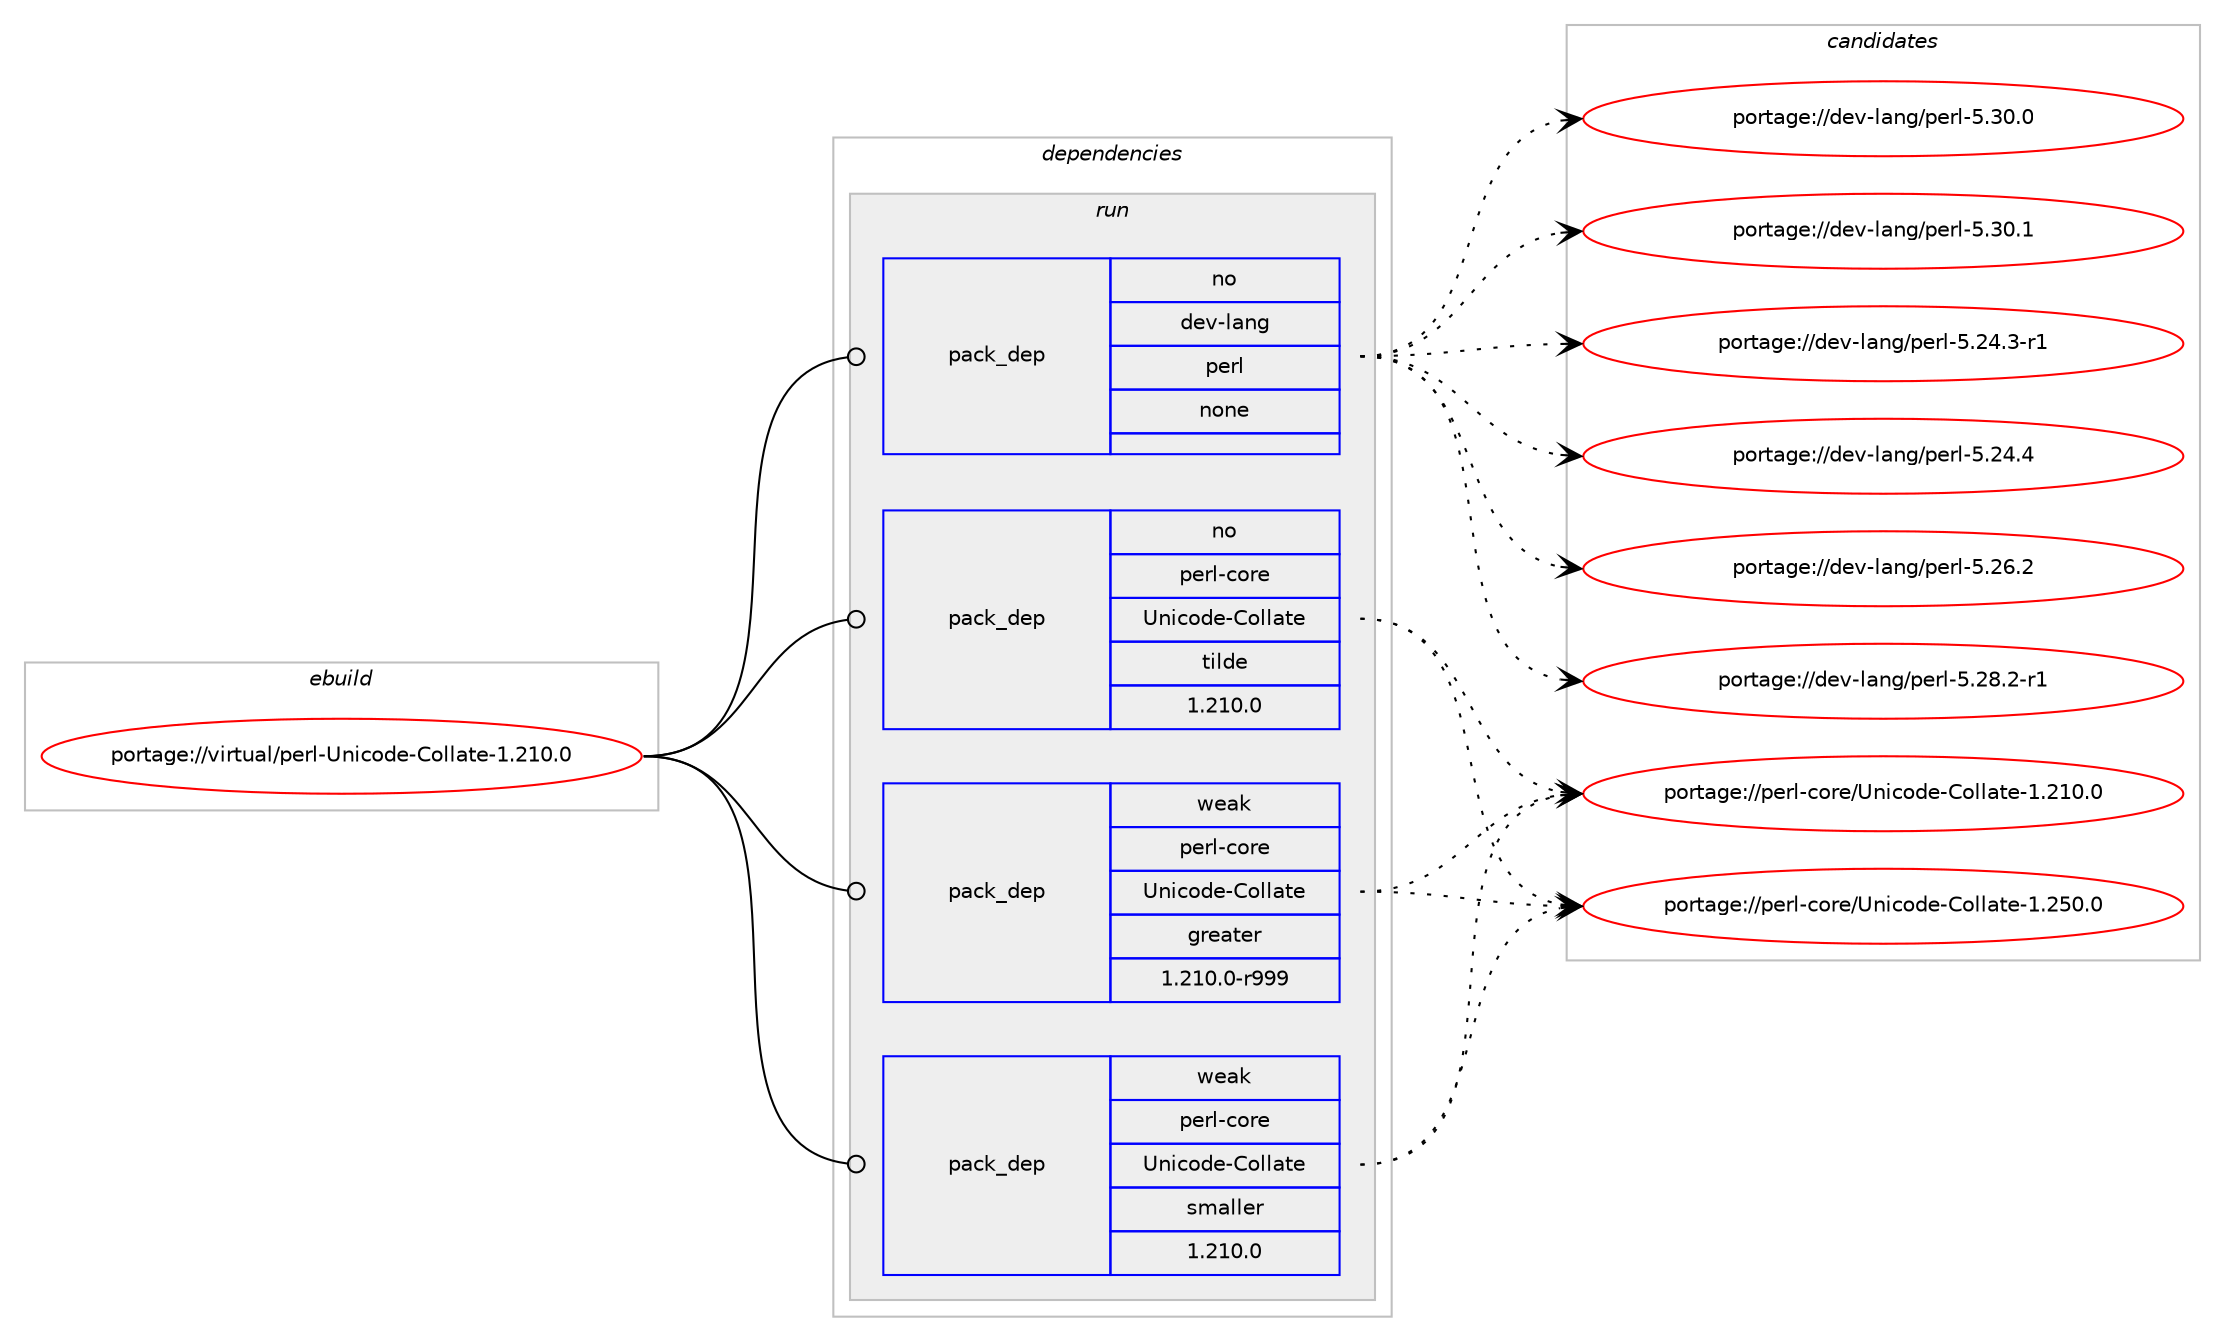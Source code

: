 digraph prolog {

# *************
# Graph options
# *************

newrank=true;
concentrate=true;
compound=true;
graph [rankdir=LR,fontname=Helvetica,fontsize=10,ranksep=1.5];#, ranksep=2.5, nodesep=0.2];
edge  [arrowhead=vee];
node  [fontname=Helvetica,fontsize=10];

# **********
# The ebuild
# **********

subgraph cluster_leftcol {
color=gray;
rank=same;
label=<<i>ebuild</i>>;
id [label="portage://virtual/perl-Unicode-Collate-1.210.0", color=red, width=4, href="../virtual/perl-Unicode-Collate-1.210.0.svg"];
}

# ****************
# The dependencies
# ****************

subgraph cluster_midcol {
color=gray;
label=<<i>dependencies</i>>;
subgraph cluster_compile {
fillcolor="#eeeeee";
style=filled;
label=<<i>compile</i>>;
}
subgraph cluster_compileandrun {
fillcolor="#eeeeee";
style=filled;
label=<<i>compile and run</i>>;
}
subgraph cluster_run {
fillcolor="#eeeeee";
style=filled;
label=<<i>run</i>>;
subgraph pack322890 {
dependency435507 [label=<<TABLE BORDER="0" CELLBORDER="1" CELLSPACING="0" CELLPADDING="4" WIDTH="220"><TR><TD ROWSPAN="6" CELLPADDING="30">pack_dep</TD></TR><TR><TD WIDTH="110">no</TD></TR><TR><TD>dev-lang</TD></TR><TR><TD>perl</TD></TR><TR><TD>none</TD></TR><TR><TD></TD></TR></TABLE>>, shape=none, color=blue];
}
id:e -> dependency435507:w [weight=20,style="solid",arrowhead="odot"];
subgraph pack322891 {
dependency435508 [label=<<TABLE BORDER="0" CELLBORDER="1" CELLSPACING="0" CELLPADDING="4" WIDTH="220"><TR><TD ROWSPAN="6" CELLPADDING="30">pack_dep</TD></TR><TR><TD WIDTH="110">no</TD></TR><TR><TD>perl-core</TD></TR><TR><TD>Unicode-Collate</TD></TR><TR><TD>tilde</TD></TR><TR><TD>1.210.0</TD></TR></TABLE>>, shape=none, color=blue];
}
id:e -> dependency435508:w [weight=20,style="solid",arrowhead="odot"];
subgraph pack322892 {
dependency435509 [label=<<TABLE BORDER="0" CELLBORDER="1" CELLSPACING="0" CELLPADDING="4" WIDTH="220"><TR><TD ROWSPAN="6" CELLPADDING="30">pack_dep</TD></TR><TR><TD WIDTH="110">weak</TD></TR><TR><TD>perl-core</TD></TR><TR><TD>Unicode-Collate</TD></TR><TR><TD>greater</TD></TR><TR><TD>1.210.0-r999</TD></TR></TABLE>>, shape=none, color=blue];
}
id:e -> dependency435509:w [weight=20,style="solid",arrowhead="odot"];
subgraph pack322893 {
dependency435510 [label=<<TABLE BORDER="0" CELLBORDER="1" CELLSPACING="0" CELLPADDING="4" WIDTH="220"><TR><TD ROWSPAN="6" CELLPADDING="30">pack_dep</TD></TR><TR><TD WIDTH="110">weak</TD></TR><TR><TD>perl-core</TD></TR><TR><TD>Unicode-Collate</TD></TR><TR><TD>smaller</TD></TR><TR><TD>1.210.0</TD></TR></TABLE>>, shape=none, color=blue];
}
id:e -> dependency435510:w [weight=20,style="solid",arrowhead="odot"];
}
}

# **************
# The candidates
# **************

subgraph cluster_choices {
rank=same;
color=gray;
label=<<i>candidates</i>>;

subgraph choice322890 {
color=black;
nodesep=1;
choiceportage100101118451089711010347112101114108455346505246514511449 [label="portage://dev-lang/perl-5.24.3-r1", color=red, width=4,href="../dev-lang/perl-5.24.3-r1.svg"];
choiceportage10010111845108971101034711210111410845534650524652 [label="portage://dev-lang/perl-5.24.4", color=red, width=4,href="../dev-lang/perl-5.24.4.svg"];
choiceportage10010111845108971101034711210111410845534650544650 [label="portage://dev-lang/perl-5.26.2", color=red, width=4,href="../dev-lang/perl-5.26.2.svg"];
choiceportage100101118451089711010347112101114108455346505646504511449 [label="portage://dev-lang/perl-5.28.2-r1", color=red, width=4,href="../dev-lang/perl-5.28.2-r1.svg"];
choiceportage10010111845108971101034711210111410845534651484648 [label="portage://dev-lang/perl-5.30.0", color=red, width=4,href="../dev-lang/perl-5.30.0.svg"];
choiceportage10010111845108971101034711210111410845534651484649 [label="portage://dev-lang/perl-5.30.1", color=red, width=4,href="../dev-lang/perl-5.30.1.svg"];
dependency435507:e -> choiceportage100101118451089711010347112101114108455346505246514511449:w [style=dotted,weight="100"];
dependency435507:e -> choiceportage10010111845108971101034711210111410845534650524652:w [style=dotted,weight="100"];
dependency435507:e -> choiceportage10010111845108971101034711210111410845534650544650:w [style=dotted,weight="100"];
dependency435507:e -> choiceportage100101118451089711010347112101114108455346505646504511449:w [style=dotted,weight="100"];
dependency435507:e -> choiceportage10010111845108971101034711210111410845534651484648:w [style=dotted,weight="100"];
dependency435507:e -> choiceportage10010111845108971101034711210111410845534651484649:w [style=dotted,weight="100"];
}
subgraph choice322891 {
color=black;
nodesep=1;
choiceportage11210111410845991111141014785110105991111001014567111108108971161014549465049484648 [label="portage://perl-core/Unicode-Collate-1.210.0", color=red, width=4,href="../perl-core/Unicode-Collate-1.210.0.svg"];
choiceportage11210111410845991111141014785110105991111001014567111108108971161014549465053484648 [label="portage://perl-core/Unicode-Collate-1.250.0", color=red, width=4,href="../perl-core/Unicode-Collate-1.250.0.svg"];
dependency435508:e -> choiceportage11210111410845991111141014785110105991111001014567111108108971161014549465049484648:w [style=dotted,weight="100"];
dependency435508:e -> choiceportage11210111410845991111141014785110105991111001014567111108108971161014549465053484648:w [style=dotted,weight="100"];
}
subgraph choice322892 {
color=black;
nodesep=1;
choiceportage11210111410845991111141014785110105991111001014567111108108971161014549465049484648 [label="portage://perl-core/Unicode-Collate-1.210.0", color=red, width=4,href="../perl-core/Unicode-Collate-1.210.0.svg"];
choiceportage11210111410845991111141014785110105991111001014567111108108971161014549465053484648 [label="portage://perl-core/Unicode-Collate-1.250.0", color=red, width=4,href="../perl-core/Unicode-Collate-1.250.0.svg"];
dependency435509:e -> choiceportage11210111410845991111141014785110105991111001014567111108108971161014549465049484648:w [style=dotted,weight="100"];
dependency435509:e -> choiceportage11210111410845991111141014785110105991111001014567111108108971161014549465053484648:w [style=dotted,weight="100"];
}
subgraph choice322893 {
color=black;
nodesep=1;
choiceportage11210111410845991111141014785110105991111001014567111108108971161014549465049484648 [label="portage://perl-core/Unicode-Collate-1.210.0", color=red, width=4,href="../perl-core/Unicode-Collate-1.210.0.svg"];
choiceportage11210111410845991111141014785110105991111001014567111108108971161014549465053484648 [label="portage://perl-core/Unicode-Collate-1.250.0", color=red, width=4,href="../perl-core/Unicode-Collate-1.250.0.svg"];
dependency435510:e -> choiceportage11210111410845991111141014785110105991111001014567111108108971161014549465049484648:w [style=dotted,weight="100"];
dependency435510:e -> choiceportage11210111410845991111141014785110105991111001014567111108108971161014549465053484648:w [style=dotted,weight="100"];
}
}

}
